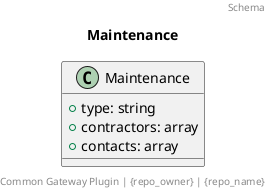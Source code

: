 @startuml
title: Maintenance
footer: Common Gateway Plugin | {repo_owner} | {repo_name} 
header: Schema

class Maintenance {
  + type: string
  + contractors: array
  + contacts: array
}
@enduml
